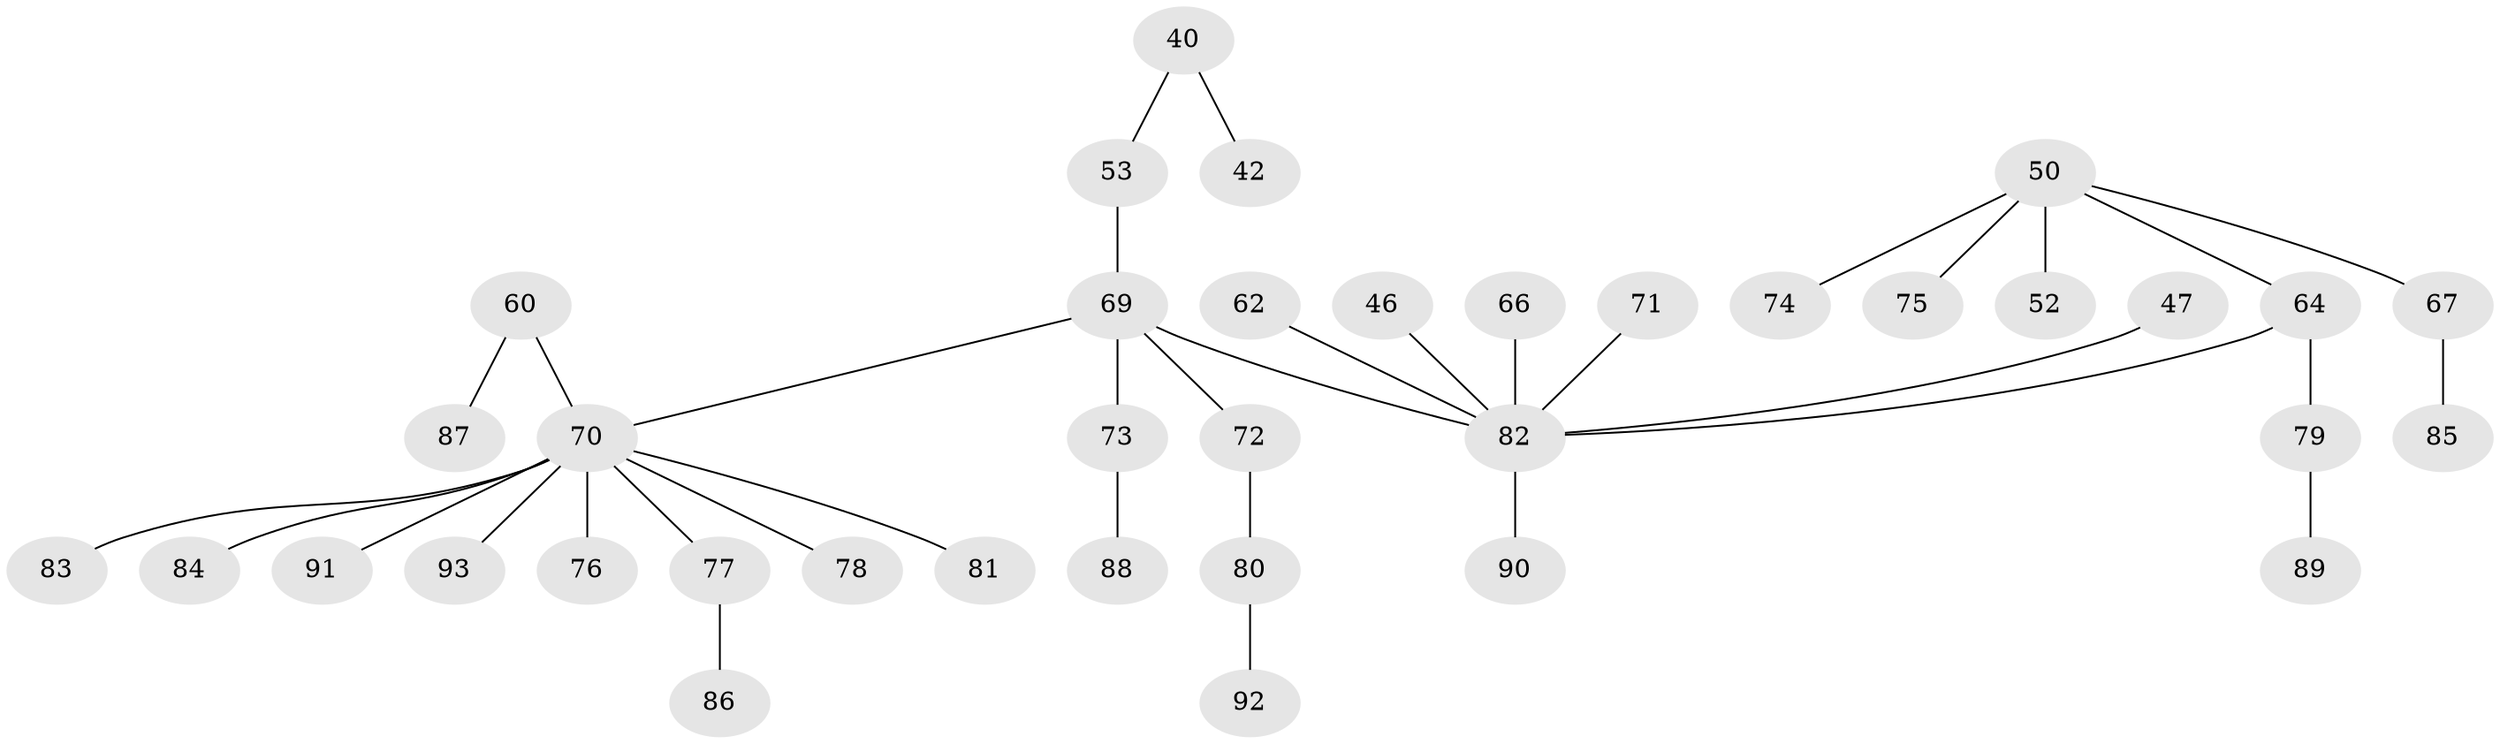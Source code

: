 // original degree distribution, {3: 0.15053763440860216, 4: 0.06451612903225806, 6: 0.010752688172043012, 7: 0.010752688172043012, 2: 0.27956989247311825, 5: 0.021505376344086023, 1: 0.46236559139784944}
// Generated by graph-tools (version 1.1) at 2025/57/03/04/25 21:57:08]
// undirected, 37 vertices, 36 edges
graph export_dot {
graph [start="1"]
  node [color=gray90,style=filled];
  40 [super="+33"];
  42;
  46;
  47;
  50 [super="+30+32+41+38"];
  52;
  53 [super="+22"];
  60 [super="+14+45"];
  62;
  64 [super="+26"];
  66;
  67;
  69 [super="+3+16"];
  70 [super="+4+5+8+9+12+29+15+17+24+55+54+39+68+28+57+56+43+51+59+65"];
  71;
  72 [super="+49"];
  73 [super="+23+25"];
  74;
  75;
  76;
  77;
  78;
  79;
  80 [super="+37"];
  81;
  82 [super="+27+44+61+34"];
  83;
  84;
  85;
  86;
  87;
  88;
  89;
  90;
  91;
  92;
  93;
  40 -- 42;
  40 -- 53;
  46 -- 82;
  47 -- 82;
  50 -- 52;
  50 -- 75;
  50 -- 64;
  50 -- 67;
  50 -- 74;
  53 -- 69;
  60 -- 87;
  60 -- 70;
  62 -- 82;
  64 -- 79;
  64 -- 82;
  66 -- 82;
  67 -- 85;
  69 -- 70;
  69 -- 73;
  69 -- 82;
  69 -- 72;
  70 -- 76;
  70 -- 78;
  70 -- 81;
  70 -- 83;
  70 -- 91;
  70 -- 93;
  70 -- 77;
  70 -- 84;
  71 -- 82;
  72 -- 80;
  73 -- 88;
  77 -- 86;
  79 -- 89;
  80 -- 92;
  82 -- 90;
}
